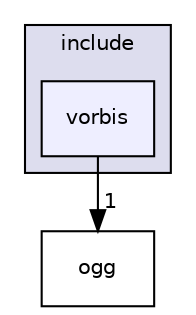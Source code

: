 digraph "src/packages/AllegroDeps.1.5.0.1/build/native/include/vorbis" {
  compound=true
  node [ fontsize="10", fontname="Helvetica"];
  edge [ labelfontsize="10", labelfontname="Helvetica"];
  subgraph clusterdir_47b915466a09907373fd30a894b52bb3 {
    graph [ bgcolor="#ddddee", pencolor="black", label="include" fontname="Helvetica", fontsize="10", URL="dir_47b915466a09907373fd30a894b52bb3.html"]
  dir_23bca1a5b9f9af28765b4c42ed963843 [shape=box, label="vorbis", style="filled", fillcolor="#eeeeff", pencolor="black", URL="dir_23bca1a5b9f9af28765b4c42ed963843.html"];
  }
  dir_fb01b12f3acaca3c7da91adaf1f89364 [shape=box label="ogg" URL="dir_fb01b12f3acaca3c7da91adaf1f89364.html"];
  dir_23bca1a5b9f9af28765b4c42ed963843->dir_fb01b12f3acaca3c7da91adaf1f89364 [headlabel="1", labeldistance=1.5 headhref="dir_000023_000020.html"];
}
